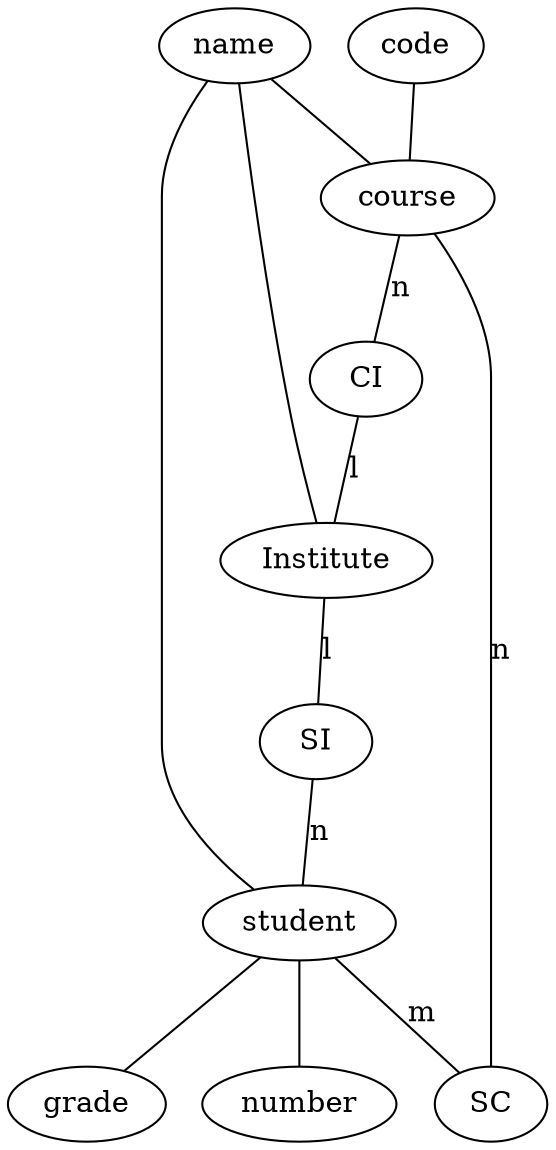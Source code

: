 graph G{

name -- course
code -- course
course -- CI [label="n"];
course -- SC [label="n"];
CI -- Institute [label="l"]
Institute -- name
Institute -- SI [label="l"]
SI -- student [label="n"]
student -- name
student -- grade
student -- number
student -- SC [label="m"]

}
